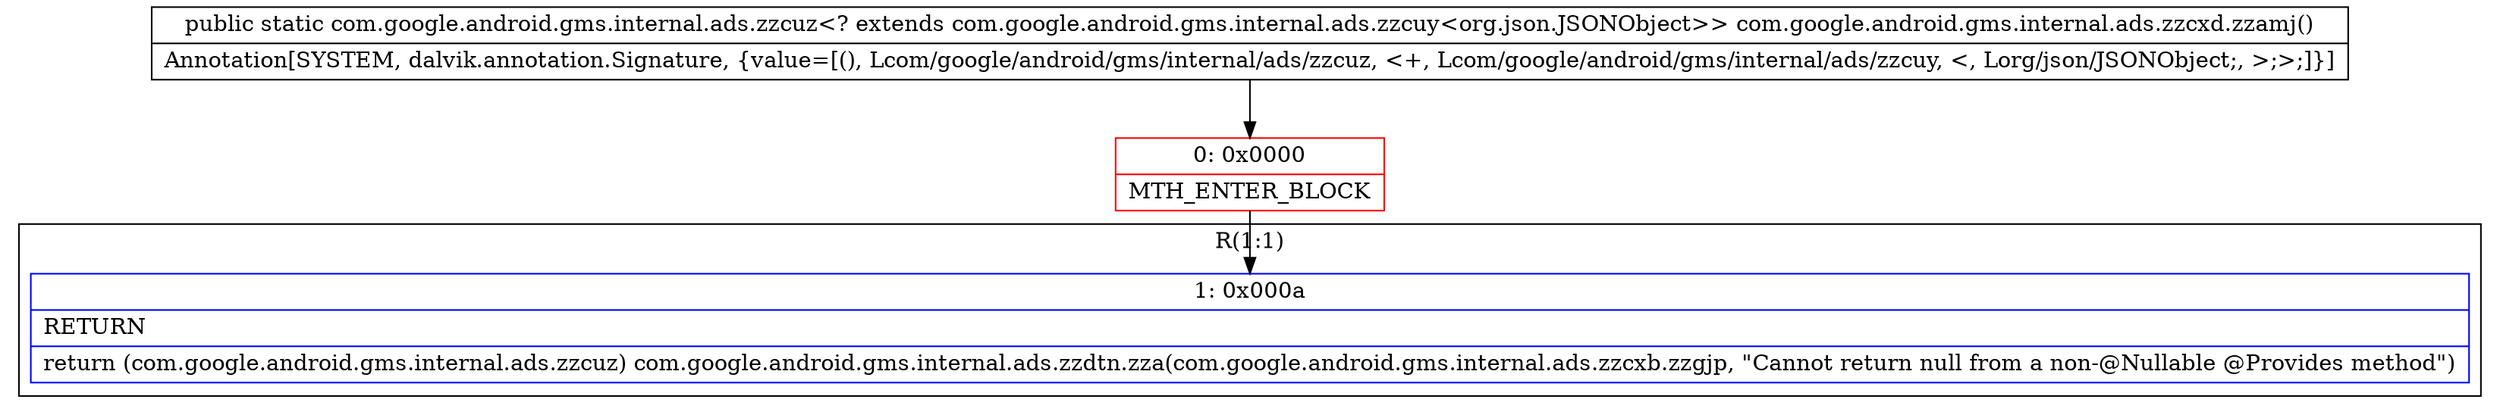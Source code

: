 digraph "CFG forcom.google.android.gms.internal.ads.zzcxd.zzamj()Lcom\/google\/android\/gms\/internal\/ads\/zzcuz;" {
subgraph cluster_Region_1583460861 {
label = "R(1:1)";
node [shape=record,color=blue];
Node_1 [shape=record,label="{1\:\ 0x000a|RETURN\l|return (com.google.android.gms.internal.ads.zzcuz) com.google.android.gms.internal.ads.zzdtn.zza(com.google.android.gms.internal.ads.zzcxb.zzgjp, \"Cannot return null from a non\-@Nullable @Provides method\")\l}"];
}
Node_0 [shape=record,color=red,label="{0\:\ 0x0000|MTH_ENTER_BLOCK\l}"];
MethodNode[shape=record,label="{public static com.google.android.gms.internal.ads.zzcuz\<? extends com.google.android.gms.internal.ads.zzcuy\<org.json.JSONObject\>\> com.google.android.gms.internal.ads.zzcxd.zzamj()  | Annotation[SYSTEM, dalvik.annotation.Signature, \{value=[(), Lcom\/google\/android\/gms\/internal\/ads\/zzcuz, \<+, Lcom\/google\/android\/gms\/internal\/ads\/zzcuy, \<, Lorg\/json\/JSONObject;, \>;\>;]\}]\l}"];
MethodNode -> Node_0;
Node_0 -> Node_1;
}

